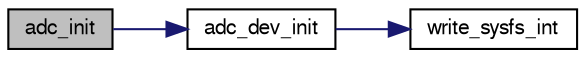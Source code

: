 digraph "adc_init"
{
  edge [fontname="FreeSans",fontsize="10",labelfontname="FreeSans",labelfontsize="10"];
  node [fontname="FreeSans",fontsize="10",shape=record];
  rankdir="LR";
  Node1 [label="adc_init",height=0.2,width=0.4,color="black", fillcolor="grey75", style="filled", fontcolor="black"];
  Node1 -> Node2 [color="midnightblue",fontsize="10",style="solid",fontname="FreeSans"];
  Node2 [label="adc_dev_init",height=0.2,width=0.4,color="black", fillcolor="white", style="filled",URL="$linux_2mcu__periph_2adc__arch_8c.html#aa1ab472bdad0ed97f2baf77685cd7d36",tooltip="Initialize an ADC device. "];
  Node2 -> Node3 [color="midnightblue",fontsize="10",style="solid",fontname="FreeSans"];
  Node3 [label="write_sysfs_int",height=0.2,width=0.4,color="black", fillcolor="white", style="filled",URL="$linux_2mcu__periph_2adc__arch_8c.html#ad3e249549a50a2d6c16d1bb1ab3be7e9",tooltip="Write an int to a sysfs file. "];
}
